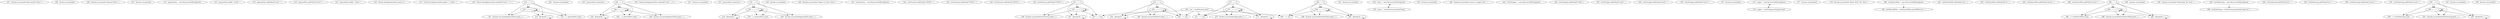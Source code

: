 digraph G {
"207 : System.out.println(\"RecursiveIO Tests\", )"
"208 : System.out.println()"
"209 : System.out.println(\"General Tests\", )"
"210 : System.out.println()"
"211 : generalTest = new RecursiveIOStringList()"
"212 : generalTest.add(0, \"test0\", )"
"213 : generalTest.addToEnd(\"test1\", )"
"214 : generalTest.addToEnd(\"test3\", )"
"215 : generalTest.add(2, \"test2\", )"
"216 : Check.check(generalTest.size(), 4, )"
"217 : Check.check(generalTest.get(0, ), \"test0\", )"
"218 : Check.check(generalTest.indexOf(\"test3\", ), 3, )"
"219 : i = 0"
"219 : i = 0" -> "221 : System.out.println(generalTest.get(i, ), )"
"219 : i = 0" -> "219 : @temp27 = i"
"219 : i = 0" -> "219 : i < generalTest.size()"
"219 : i = 0" -> "219 : i = i + 1"
"219 : i = 0" -> "219 : i = i + 1" [style=dashed]
"219 : i < generalTest.size()"
"221 : System.out.println(generalTest.get(i, ), )"
"219 : @temp27 = i"
"219 : @temp27 = i" -> "219 : @temp27 = i" [style=dashed]
"219 : i = i + 1"
"219 : i = i + 1" -> "221 : System.out.println(generalTest.get(i, ), )"
"219 : i = i + 1" -> "219 : @temp27 = i"
"219 : i = i + 1" -> "219 : i < generalTest.size()"
"219 : i = i + 1" -> "219 : i = i + 1"
"219 : i = i + 1" -> "219 : i = i + 1" [style=dashed]
"223 : System.out.println()"
"225 : generalTest.remove(0, )"
"226 : i = 0"
"226 : i = 0" -> "226 : i = i + 1"
"226 : i = 0" -> "226 : @temp28 = i"
"226 : i = 0" -> "226 : i < generalTest.size()"
"226 : i = 0" -> "228 : System.out.println(generalTest.get(i, ), )"
"226 : i = 0" -> "226 : i = i + 1" [style=dashed]
"226 : i < generalTest.size()"
"228 : System.out.println(generalTest.get(i, ), )"
"226 : @temp28 = i"
"226 : @temp28 = i" -> "226 : @temp28 = i" [style=dashed]
"226 : i = i + 1"
"226 : i = i + 1" -> "226 : i = i + 1"
"226 : i = i + 1" -> "226 : @temp28 = i"
"226 : i = i + 1" -> "226 : i < generalTest.size()"
"226 : i = i + 1" -> "228 : System.out.println(generalTest.get(i, ), )"
"226 : i = i + 1" -> "226 : i = i + 1" [style=dashed]
"230 : Check.check(generalTest.indexOf(\"test1\", ), 0, )"
"231 : System.out.println()"
"233 : generalTest.remove(2, )"
"234 : i = 0"
"234 : i = 0" -> "234 : @temp29 = i"
"234 : i = 0" -> "234 : i < generalTest.size()"
"234 : i = 0" -> "236 : System.out.println(generalTest.get(i, ), )"
"234 : i = 0" -> "234 : i = i + 1"
"234 : i = 0" -> "234 : i = i + 1" [style=dashed]
"234 : i < generalTest.size()"
"236 : System.out.println(generalTest.get(i, ), )"
"234 : @temp29 = i"
"234 : @temp29 = i" -> "234 : @temp29 = i" [style=dashed]
"234 : i = i + 1"
"234 : i = i + 1" -> "234 : @temp29 = i"
"234 : i = i + 1" -> "234 : i < generalTest.size()"
"234 : i = i + 1" -> "236 : System.out.println(generalTest.get(i, ), )"
"234 : i = i + 1" -> "234 : i = i + 1"
"234 : i = i + 1" -> "234 : i = i + 1" [style=dashed]
"238 : System.out.println()"
"240 : System.out.println(\"Upper to Lower Test\", )"
"241 : testToLower = new RecursiveIOStringList()"
"242 : testToLower.addToEnd(\"TEST0\", )"
"243 : testToLower.addToEnd(\"TEST1\", )"
"244 : testToLower.addToEnd(\"TEST2\", )"
"245 : testToLower.addToEnd(\"TEST3\", )"
"246 : size = testToLower.size()"
"246 : size = testToLower.size()" -> "247 : i < size"
"246 : size = testToLower.size()" -> "252 : i < size"
"246 : size = testToLower.size()" -> "271 : i < size"
"246 : size = testToLower.size()" -> "266 : i < size"
"247 : i = 0"
"247 : i = 0" -> "247 : i < size"
"247 : i = 0" -> "249 : System.out.println(testToLower.get(i, ), )"
"247 : i = 0" -> "247 : @temp30 = i"
"247 : i = 0" -> "247 : i = i + 1"
"247 : i = 0" -> "247 : i = i + 1" [style=dashed]
"247 : i < size"
"249 : System.out.println(testToLower.get(i, ), )"
"247 : @temp30 = i"
"247 : @temp30 = i" -> "247 : @temp30 = i" [style=dashed]
"247 : i = i + 1"
"247 : i = i + 1" -> "247 : i < size"
"247 : i = i + 1" -> "249 : System.out.println(testToLower.get(i, ), )"
"247 : i = i + 1" -> "247 : @temp30 = i"
"247 : i = i + 1" -> "247 : i = i + 1"
"247 : i = i + 1" -> "247 : i = i + 1" [style=dashed]
"251 : System.out.println()"
"252 : i = 0"
"252 : i = 0" -> "252 : i = i + 1"
"252 : i = 0" -> "252 : @temp31 = i"
"252 : i = 0" -> "252 : i < size"
"252 : i = 0" -> "256 : System.out.println(lower.get(i, ), )"
"252 : i = 0" -> "252 : i = i + 1" [style=dashed]
"252 : i < size"
"254 : lower = new RecursiveIOStringList()"
"254 : lower = new RecursiveIOStringList()" -> "255 : lower = testToLower.toLowerCase()" [style=dashed]
"255 : lower = testToLower.toLowerCase()"
"255 : lower = testToLower.toLowerCase()" -> "254 : lower = new RecursiveIOStringList()" [style=dashed]
"256 : System.out.println(lower.get(i, ), )"
"252 : @temp31 = i"
"252 : @temp31 = i" -> "252 : @temp31 = i" [style=dashed]
"252 : i = i + 1"
"252 : i = i + 1" -> "252 : i = i + 1"
"252 : i = i + 1" -> "252 : @temp31 = i"
"252 : i = i + 1" -> "252 : i < size"
"252 : i = i + 1" -> "256 : System.out.println(lower.get(i, ), )"
"252 : i = i + 1" -> "252 : i = i + 1" [style=dashed]
"258 : System.out.println()"
"260 : System.out.println(\"Lower to Upper Test\", )"
"261 : testToUpper = new RecursiveIOStringList()"
"262 : testToUpper.addToEnd(\"test0\", )"
"263 : testToUpper.addToEnd(\"test1\", )"
"264 : testToUpper.addToEnd(\"test2\", )"
"265 : testToUpper.addToEnd(\"test3\", )"
"266 : i = 0"
"266 : i = 0" -> "268 : System.out.println(testToUpper.get(i, ), )"
"266 : i = 0" -> "266 : @temp32 = i"
"266 : i = 0" -> "266 : i = i + 1"
"266 : i = 0" -> "266 : i < size"
"266 : i = 0" -> "266 : i = i + 1" [style=dashed]
"266 : i < size"
"268 : System.out.println(testToUpper.get(i, ), )"
"266 : @temp32 = i"
"266 : @temp32 = i" -> "266 : @temp32 = i" [style=dashed]
"266 : i = i + 1"
"266 : i = i + 1" -> "268 : System.out.println(testToUpper.get(i, ), )"
"266 : i = i + 1" -> "266 : @temp32 = i"
"266 : i = i + 1" -> "266 : i = i + 1"
"266 : i = i + 1" -> "266 : i < size"
"266 : i = i + 1" -> "266 : i = i + 1" [style=dashed]
"270 : System.out.println()"
"271 : i = 0"
"271 : i = 0" -> "271 : i < size"
"271 : i = 0" -> "275 : System.out.println(upper.get(i, ), )"
"271 : i = 0" -> "271 : i = i + 1"
"271 : i = 0" -> "271 : @temp33 = i"
"271 : i = 0" -> "271 : i = i + 1" [style=dashed]
"271 : i < size"
"273 : upper = new RecursiveIOStringList()"
"273 : upper = new RecursiveIOStringList()" -> "274 : upper = testToUpper.toUpperCase()" [style=dashed]
"274 : upper = testToUpper.toUpperCase()"
"274 : upper = testToUpper.toUpperCase()" -> "273 : upper = new RecursiveIOStringList()" [style=dashed]
"275 : System.out.println(upper.get(i, ), )"
"271 : @temp33 = i"
"271 : @temp33 = i" -> "271 : @temp33 = i" [style=dashed]
"271 : i = i + 1"
"271 : i = i + 1" -> "271 : i < size"
"271 : i = i + 1" -> "275 : System.out.println(upper.get(i, ), )"
"271 : i = i + 1" -> "271 : i = i + 1"
"271 : i = i + 1" -> "271 : @temp33 = i"
"271 : i = i + 1" -> "271 : i = i + 1" [style=dashed]
"277 : System.out.println()"
"279 : System.out.println(\"Starts With 'Yes' Test\", )"
"280 : testStartsWith = new RecursiveIOStringList()"
"280 : testStartsWith = new RecursiveIOStringList()" -> "285 : testStartsWith = testStartsWith.startsWith(\"yes\", )" [style=dashed]
"281 : testStartsWith.addToEnd(\"yes\", )"
"282 : testStartsWith.addToEnd(\"no\", )"
"283 : testStartsWith.addToEnd(\"yessir\", )"
"284 : testStartsWith.addToEnd(\"nosir\", )"
"285 : testStartsWith = testStartsWith.startsWith(\"yes\", )"
"286 : i = 0"
"286 : i = 0" -> "286 : i < testStartsWith.size()"
"286 : i = 0" -> "286 : i = i + 1"
"286 : i = 0" -> "288 : System.out.println(testStartsWith.get(i, ), )"
"286 : i = 0" -> "286 : @temp34 = i"
"286 : i = 0" -> "286 : i = i + 1" [style=dashed]
"286 : i < testStartsWith.size()"
"288 : System.out.println(testStartsWith.get(i, ), )"
"286 : @temp34 = i"
"286 : @temp34 = i" -> "286 : @temp34 = i" [style=dashed]
"286 : i = i + 1"
"286 : i = i + 1" -> "286 : i < testStartsWith.size()"
"286 : i = i + 1" -> "286 : i = i + 1"
"286 : i = i + 1" -> "288 : System.out.println(testStartsWith.get(i, ), )"
"286 : i = i + 1" -> "286 : @temp34 = i"
"286 : i = i + 1" -> "286 : i = i + 1" [style=dashed]
"290 : System.out.println()"
"292 : System.out.println(\"Substring 'Sir' Test\", )"
"293 : testSubstring = new RecursiveIOStringList()"
"293 : testSubstring = new RecursiveIOStringList()" -> "298 : testSubstring = testSubstring.hasSubstring(\"sir\", )" [style=dashed]
"294 : testSubstring.addToEnd(\"yes\", )"
"295 : testSubstring.addToEnd(\"no\", )"
"296 : testSubstring.addToEnd(\"yessir\", )"
"297 : testSubstring.addToEnd(\"nosir\", )"
"298 : testSubstring = testSubstring.hasSubstring(\"sir\", )"
"299 : i = 0"
"299 : i = 0" -> "299 : i = i + 1"
"299 : i = 0" -> "299 : i < testSubstring.size()"
"299 : i = 0" -> "301 : System.out.println(testSubstring.get(i, ), )"
"299 : i = 0" -> "299 : @temp35 = i"
"299 : i = 0" -> "299 : i = i + 1" [style=dashed]
"299 : i < testSubstring.size()"
"301 : System.out.println(testSubstring.get(i, ), )"
"299 : @temp35 = i"
"299 : @temp35 = i" -> "299 : @temp35 = i" [style=dashed]
"299 : i = i + 1"
"299 : i = i + 1" -> "299 : i = i + 1"
"299 : i = i + 1" -> "299 : i < testSubstring.size()"
"299 : i = i + 1" -> "301 : System.out.println(testSubstring.get(i, ), )"
"299 : i = i + 1" -> "299 : @temp35 = i"
"299 : i = i + 1" -> "299 : i = i + 1" [style=dashed]
"303 : System.out.println()"
"304 : System.out.println()"
}